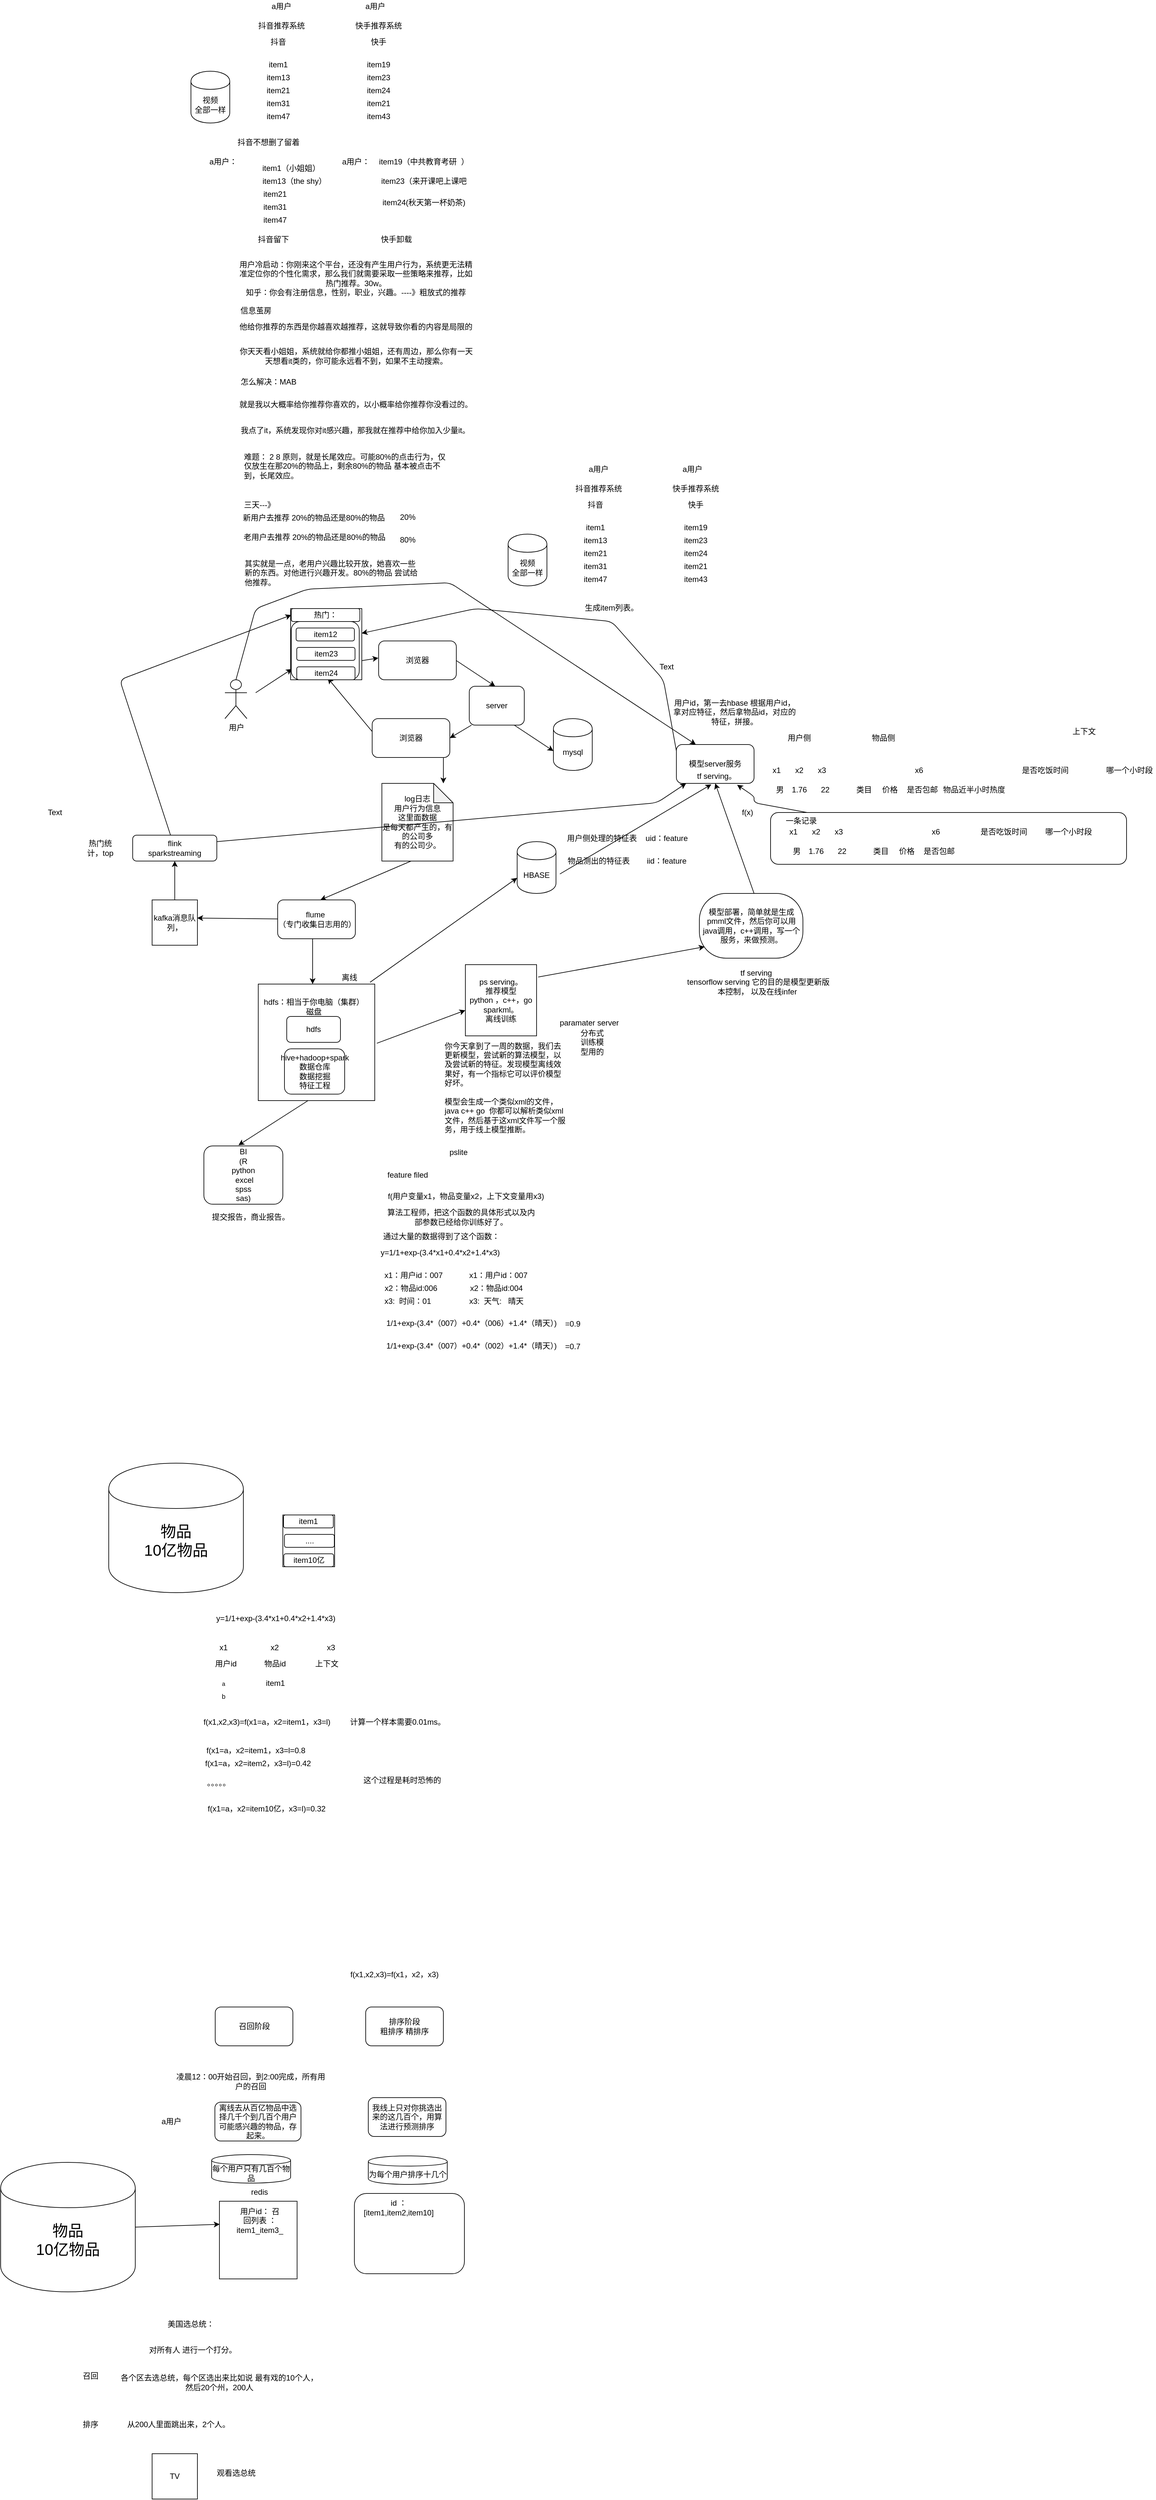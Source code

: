 <mxfile version="13.8.0" type="github"><diagram id="LLOF3HBsiI-aZC8bK_iO" name="第 1 页"><mxGraphModel dx="937" dy="591" grid="1" gridSize="10" guides="1" tooltips="1" connect="1" arrows="1" fold="1" page="1" pageScale="1" pageWidth="827" pageHeight="1169" math="0" shadow="0"><root><mxCell id="0"/><mxCell id="1" parent="0"/><mxCell id="a0qKs-woIg6DMeFz1sy9-3" value="抖音" style="text;html=1;strokeColor=none;fillColor=none;align=center;verticalAlign=middle;whiteSpace=wrap;rounded=0;" parent="1" vertex="1"><mxGeometry x="694" y="220" width="50" height="30" as="geometry"/></mxCell><mxCell id="a0qKs-woIg6DMeFz1sy9-4" value="快手" style="text;html=1;strokeColor=none;fillColor=none;align=center;verticalAlign=middle;whiteSpace=wrap;rounded=0;" parent="1" vertex="1"><mxGeometry x="849" y="220" width="50" height="30" as="geometry"/></mxCell><mxCell id="a0qKs-woIg6DMeFz1sy9-5" value="item1" style="text;html=1;strokeColor=none;fillColor=none;align=center;verticalAlign=middle;whiteSpace=wrap;rounded=0;" parent="1" vertex="1"><mxGeometry x="699" y="260" width="40" height="20" as="geometry"/></mxCell><mxCell id="a0qKs-woIg6DMeFz1sy9-6" value="抖音推荐系统" style="text;html=1;strokeColor=none;fillColor=none;align=center;verticalAlign=middle;whiteSpace=wrap;rounded=0;" parent="1" vertex="1"><mxGeometry x="684" y="200" width="80" height="20" as="geometry"/></mxCell><mxCell id="a0qKs-woIg6DMeFz1sy9-7" value="快手推荐系统" style="text;html=1;strokeColor=none;fillColor=none;align=center;verticalAlign=middle;whiteSpace=wrap;rounded=0;" parent="1" vertex="1"><mxGeometry x="834" y="200" width="80" height="20" as="geometry"/></mxCell><mxCell id="a0qKs-woIg6DMeFz1sy9-8" value="视频&lt;br&gt;全部一样" style="shape=cylinder;whiteSpace=wrap;html=1;boundedLbl=1;backgroundOutline=1;" parent="1" vertex="1"><mxGeometry x="584" y="280" width="60" height="80" as="geometry"/></mxCell><mxCell id="a0qKs-woIg6DMeFz1sy9-9" value="item13" style="text;html=1;strokeColor=none;fillColor=none;align=center;verticalAlign=middle;whiteSpace=wrap;rounded=0;" parent="1" vertex="1"><mxGeometry x="699" y="280" width="40" height="20" as="geometry"/></mxCell><mxCell id="a0qKs-woIg6DMeFz1sy9-10" value="item21" style="text;html=1;strokeColor=none;fillColor=none;align=center;verticalAlign=middle;whiteSpace=wrap;rounded=0;" parent="1" vertex="1"><mxGeometry x="699" y="300" width="40" height="20" as="geometry"/></mxCell><mxCell id="a0qKs-woIg6DMeFz1sy9-11" value="item31" style="text;html=1;strokeColor=none;fillColor=none;align=center;verticalAlign=middle;whiteSpace=wrap;rounded=0;" parent="1" vertex="1"><mxGeometry x="699" y="320" width="40" height="20" as="geometry"/></mxCell><mxCell id="a0qKs-woIg6DMeFz1sy9-12" value="item47" style="text;html=1;strokeColor=none;fillColor=none;align=center;verticalAlign=middle;whiteSpace=wrap;rounded=0;" parent="1" vertex="1"><mxGeometry x="699" y="340" width="40" height="20" as="geometry"/></mxCell><mxCell id="a0qKs-woIg6DMeFz1sy9-13" value="item19" style="text;html=1;strokeColor=none;fillColor=none;align=center;verticalAlign=middle;whiteSpace=wrap;rounded=0;" parent="1" vertex="1"><mxGeometry x="854" y="260" width="40" height="20" as="geometry"/></mxCell><mxCell id="a0qKs-woIg6DMeFz1sy9-14" value="item23" style="text;html=1;strokeColor=none;fillColor=none;align=center;verticalAlign=middle;whiteSpace=wrap;rounded=0;" parent="1" vertex="1"><mxGeometry x="854" y="280" width="40" height="20" as="geometry"/></mxCell><mxCell id="a0qKs-woIg6DMeFz1sy9-15" value="item24" style="text;html=1;strokeColor=none;fillColor=none;align=center;verticalAlign=middle;whiteSpace=wrap;rounded=0;" parent="1" vertex="1"><mxGeometry x="854" y="300" width="40" height="20" as="geometry"/></mxCell><mxCell id="a0qKs-woIg6DMeFz1sy9-16" value="item21" style="text;html=1;strokeColor=none;fillColor=none;align=center;verticalAlign=middle;whiteSpace=wrap;rounded=0;" parent="1" vertex="1"><mxGeometry x="854" y="320" width="40" height="20" as="geometry"/></mxCell><mxCell id="a0qKs-woIg6DMeFz1sy9-17" value="item43" style="text;html=1;strokeColor=none;fillColor=none;align=center;verticalAlign=middle;whiteSpace=wrap;rounded=0;" parent="1" vertex="1"><mxGeometry x="854" y="340" width="40" height="20" as="geometry"/></mxCell><mxCell id="a0qKs-woIg6DMeFz1sy9-18" value="a用户" style="text;html=1;strokeColor=none;fillColor=none;align=center;verticalAlign=middle;whiteSpace=wrap;rounded=0;" parent="1" vertex="1"><mxGeometry x="704" y="170" width="40" height="20" as="geometry"/></mxCell><mxCell id="a0qKs-woIg6DMeFz1sy9-19" value="a用户" style="text;html=1;strokeColor=none;fillColor=none;align=center;verticalAlign=middle;whiteSpace=wrap;rounded=0;" parent="1" vertex="1"><mxGeometry x="849" y="170" width="40" height="20" as="geometry"/></mxCell><mxCell id="a0qKs-woIg6DMeFz1sy9-20" value="a用户：" style="text;html=1;strokeColor=none;fillColor=none;align=center;verticalAlign=middle;whiteSpace=wrap;rounded=0;" parent="1" vertex="1"><mxGeometry x="604" y="410" width="60" height="20" as="geometry"/></mxCell><mxCell id="a0qKs-woIg6DMeFz1sy9-21" value="抖音不想删了留着" style="text;html=1;strokeColor=none;fillColor=none;align=center;verticalAlign=middle;whiteSpace=wrap;rounded=0;" parent="1" vertex="1"><mxGeometry x="649" y="380" width="110" height="20" as="geometry"/></mxCell><mxCell id="a0qKs-woIg6DMeFz1sy9-22" value="a用户：" style="text;html=1;strokeColor=none;fillColor=none;align=center;verticalAlign=middle;whiteSpace=wrap;rounded=0;" parent="1" vertex="1"><mxGeometry x="809" y="410" width="60" height="20" as="geometry"/></mxCell><mxCell id="a0qKs-woIg6DMeFz1sy9-23" value="item19（中共教育考研&amp;nbsp; ）" style="text;html=1;strokeColor=none;fillColor=none;align=center;verticalAlign=middle;whiteSpace=wrap;rounded=0;" parent="1" vertex="1"><mxGeometry x="869" y="410" width="150" height="20" as="geometry"/></mxCell><mxCell id="a0qKs-woIg6DMeFz1sy9-24" value="item23（来开课吧上课吧" style="text;html=1;strokeColor=none;fillColor=none;align=center;verticalAlign=middle;whiteSpace=wrap;rounded=0;" parent="1" vertex="1"><mxGeometry x="869" y="440" width="150" height="20" as="geometry"/></mxCell><mxCell id="a0qKs-woIg6DMeFz1sy9-25" value="item24(秋天第一杯奶茶)" style="text;html=1;strokeColor=none;fillColor=none;align=center;verticalAlign=middle;whiteSpace=wrap;rounded=0;" parent="1" vertex="1"><mxGeometry x="869" y="472.5" width="150" height="20" as="geometry"/></mxCell><mxCell id="a0qKs-woIg6DMeFz1sy9-26" value="快手卸载" style="text;html=1;strokeColor=none;fillColor=none;align=center;verticalAlign=middle;whiteSpace=wrap;rounded=0;" parent="1" vertex="1"><mxGeometry x="869" y="530" width="65" height="20" as="geometry"/></mxCell><mxCell id="a0qKs-woIg6DMeFz1sy9-27" value="item1（小姐姐）" style="text;html=1;strokeColor=none;fillColor=none;align=center;verticalAlign=middle;whiteSpace=wrap;rounded=0;" parent="1" vertex="1"><mxGeometry x="684" y="420" width="110" height="20" as="geometry"/></mxCell><mxCell id="a0qKs-woIg6DMeFz1sy9-28" value="item13（the shy）" style="text;html=1;strokeColor=none;fillColor=none;align=center;verticalAlign=middle;whiteSpace=wrap;rounded=0;" parent="1" vertex="1"><mxGeometry x="684" y="440" width="120" height="20" as="geometry"/></mxCell><mxCell id="a0qKs-woIg6DMeFz1sy9-29" value="item21" style="text;html=1;strokeColor=none;fillColor=none;align=center;verticalAlign=middle;whiteSpace=wrap;rounded=0;" parent="1" vertex="1"><mxGeometry x="694" y="460" width="40" height="20" as="geometry"/></mxCell><mxCell id="a0qKs-woIg6DMeFz1sy9-30" value="item31" style="text;html=1;strokeColor=none;fillColor=none;align=center;verticalAlign=middle;whiteSpace=wrap;rounded=0;" parent="1" vertex="1"><mxGeometry x="694" y="480" width="40" height="20" as="geometry"/></mxCell><mxCell id="a0qKs-woIg6DMeFz1sy9-31" value="item47" style="text;html=1;strokeColor=none;fillColor=none;align=center;verticalAlign=middle;whiteSpace=wrap;rounded=0;" parent="1" vertex="1"><mxGeometry x="694" y="500" width="40" height="20" as="geometry"/></mxCell><mxCell id="a0qKs-woIg6DMeFz1sy9-32" value="抖音留下" style="text;html=1;strokeColor=none;fillColor=none;align=center;verticalAlign=middle;whiteSpace=wrap;rounded=0;" parent="1" vertex="1"><mxGeometry x="679" y="530" width="65" height="20" as="geometry"/></mxCell><mxCell id="a0qKs-woIg6DMeFz1sy9-33" value="用户冷启动：你刚来这个平台，还没有产生用户行为，系统更无法精准定位你的个性化需求，那么我们就需要采取一些策略来推荐，比如 热门推荐。30w。&lt;br&gt;知乎：你会有注册信息，性别，职业，兴趣。----》粗放式的推荐" style="text;html=1;strokeColor=none;fillColor=none;align=center;verticalAlign=middle;whiteSpace=wrap;rounded=0;" parent="1" vertex="1"><mxGeometry x="654" y="560" width="370" height="80" as="geometry"/></mxCell><mxCell id="a0qKs-woIg6DMeFz1sy9-34" value="信息茧房" style="text;html=1;strokeColor=none;fillColor=none;align=center;verticalAlign=middle;whiteSpace=wrap;rounded=0;" parent="1" vertex="1"><mxGeometry x="636.5" y="640" width="95" height="20" as="geometry"/></mxCell><mxCell id="a0qKs-woIg6DMeFz1sy9-35" value="他给你推荐的东西是你越喜欢越推荐，这就导致你看的内容是局限的" style="text;html=1;strokeColor=none;fillColor=none;align=center;verticalAlign=middle;whiteSpace=wrap;rounded=0;" parent="1" vertex="1"><mxGeometry x="649" y="670" width="380" height="10" as="geometry"/></mxCell><mxCell id="a0qKs-woIg6DMeFz1sy9-36" value="你天天看小姐姐，系统就给你都推小姐姐，还有周边，那么你有一天天想看it类的，你可能永远看不到，如果不主动搜索。" style="text;html=1;strokeColor=none;fillColor=none;align=center;verticalAlign=middle;whiteSpace=wrap;rounded=0;" parent="1" vertex="1"><mxGeometry x="657.5" y="700" width="363" height="40" as="geometry"/></mxCell><mxCell id="a0qKs-woIg6DMeFz1sy9-37" value="怎么解决：MAB" style="text;html=1;strokeColor=none;fillColor=none;align=center;verticalAlign=middle;whiteSpace=wrap;rounded=0;" parent="1" vertex="1"><mxGeometry x="659" y="750" width="90" height="20" as="geometry"/></mxCell><mxCell id="a0qKs-woIg6DMeFz1sy9-38" value="就是我以大概率给你推荐你喜欢的，以小概率给你推荐你没看过的。" style="text;html=1;strokeColor=none;fillColor=none;align=center;verticalAlign=middle;whiteSpace=wrap;rounded=0;" parent="1" vertex="1"><mxGeometry x="644" y="780" width="390" height="30" as="geometry"/></mxCell><mxCell id="a0qKs-woIg6DMeFz1sy9-39" value="我点了it，系统发现你对it感兴趣，那我就在推荐中给你加入少量it。" style="text;html=1;strokeColor=none;fillColor=none;align=center;verticalAlign=middle;whiteSpace=wrap;rounded=0;" parent="1" vertex="1"><mxGeometry x="657.5" y="830" width="360" height="10" as="geometry"/></mxCell><mxCell id="a0qKs-woIg6DMeFz1sy9-40" value="难题： 2 8 原则，就是长尾效应。可能80%的点击行为，仅仅放生在那20%的物品上，剩余80%的物品 基本被点击不到，长尾效应。&lt;br&gt;" style="text;html=1;strokeColor=none;fillColor=none;align=left;verticalAlign=middle;whiteSpace=wrap;rounded=0;" parent="1" vertex="1"><mxGeometry x="664" y="870" width="320" height="40" as="geometry"/></mxCell><mxCell id="a0qKs-woIg6DMeFz1sy9-41" value="新用户去推荐 20%的物品还是80%的物品" style="text;html=1;strokeColor=none;fillColor=none;align=center;verticalAlign=middle;whiteSpace=wrap;rounded=0;" parent="1" vertex="1"><mxGeometry x="648.5" y="960" width="250" height="20" as="geometry"/></mxCell><mxCell id="a0qKs-woIg6DMeFz1sy9-42" value="三天---》" style="text;html=1;strokeColor=none;fillColor=none;align=center;verticalAlign=middle;whiteSpace=wrap;rounded=0;" parent="1" vertex="1"><mxGeometry x="644" y="940" width="92" height="20" as="geometry"/></mxCell><mxCell id="a0qKs-woIg6DMeFz1sy9-43" value="老用户去推荐 20%的物品还是80%的物品" style="text;html=1;strokeColor=none;fillColor=none;align=center;verticalAlign=middle;whiteSpace=wrap;rounded=0;" parent="1" vertex="1"><mxGeometry x="650" y="990" width="250" height="20" as="geometry"/></mxCell><mxCell id="a0qKs-woIg6DMeFz1sy9-44" value="20%" style="text;html=1;" parent="1" vertex="1"><mxGeometry x="905" y="955" width="50" height="30" as="geometry"/></mxCell><mxCell id="a0qKs-woIg6DMeFz1sy9-45" value="80%" style="text;html=1;" parent="1" vertex="1"><mxGeometry x="905" y="990" width="50" height="30" as="geometry"/></mxCell><mxCell id="a0qKs-woIg6DMeFz1sy9-46" value="其实就是一点，老用户兴趣比较开放，她喜欢一些新的东西。对他进行兴趣开发。80%的物品 尝试给他推荐。" style="text;html=1;strokeColor=none;fillColor=none;align=left;verticalAlign=middle;whiteSpace=wrap;rounded=0;" parent="1" vertex="1"><mxGeometry x="665" y="1030" width="270" height="50" as="geometry"/></mxCell><mxCell id="a0qKs-woIg6DMeFz1sy9-47" value="用户" style="shape=umlActor;verticalLabelPosition=bottom;labelBackgroundColor=#ffffff;verticalAlign=top;html=1;outlineConnect=0;" parent="1" vertex="1"><mxGeometry x="636.5" y="1220" width="34" height="60" as="geometry"/></mxCell><mxCell id="a0qKs-woIg6DMeFz1sy9-48" value="" style="endArrow=classic;html=1;entryX=0.013;entryY=0.667;entryDx=0;entryDy=0;entryPerimeter=0;" parent="1" edge="1"><mxGeometry width="50" height="50" relative="1" as="geometry"><mxPoint x="684" y="1240" as="sourcePoint"/><mxPoint x="740.04" y="1203.35" as="targetPoint"/></mxGeometry></mxCell><mxCell id="a0qKs-woIg6DMeFz1sy9-49" value="浏览器" style="rounded=1;whiteSpace=wrap;html=1;" parent="1" vertex="1"><mxGeometry x="874" y="1160" width="120" height="60" as="geometry"/></mxCell><mxCell id="a0qKs-woIg6DMeFz1sy9-50" value="" style="endArrow=classic;html=1;exitX=1;exitY=0.5;exitDx=0;exitDy=0;entryX=-0.003;entryY=0.439;entryDx=0;entryDy=0;entryPerimeter=0;" parent="1" target="a0qKs-woIg6DMeFz1sy9-49" edge="1"><mxGeometry width="50" height="50" relative="1" as="geometry"><mxPoint x="819" y="1195" as="sourcePoint"/><mxPoint x="884" y="1200" as="targetPoint"/></mxGeometry></mxCell><mxCell id="a0qKs-woIg6DMeFz1sy9-51" value="" style="endArrow=classic;html=1;" parent="1" edge="1"><mxGeometry width="50" height="50" relative="1" as="geometry"><mxPoint x="993.5" y="1190" as="sourcePoint"/><mxPoint x="1054" y="1230" as="targetPoint"/></mxGeometry></mxCell><mxCell id="a0qKs-woIg6DMeFz1sy9-52" value="server" style="rounded=1;whiteSpace=wrap;html=1;" parent="1" vertex="1"><mxGeometry x="1014" y="1230" width="85" height="60" as="geometry"/></mxCell><mxCell id="a0qKs-woIg6DMeFz1sy9-53" value="mysql&lt;br&gt;" style="shape=cylinder;whiteSpace=wrap;html=1;boundedLbl=1;backgroundOutline=1;" parent="1" vertex="1"><mxGeometry x="1144" y="1280" width="60" height="80" as="geometry"/></mxCell><mxCell id="a0qKs-woIg6DMeFz1sy9-54" value="" style="endArrow=classic;html=1;" parent="1" edge="1"><mxGeometry width="50" height="50" relative="1" as="geometry"><mxPoint x="1083.5" y="1290" as="sourcePoint"/><mxPoint x="1144" y="1330" as="targetPoint"/></mxGeometry></mxCell><mxCell id="a0qKs-woIg6DMeFz1sy9-55" value="" style="endArrow=classic;html=1;" parent="1" edge="1"><mxGeometry width="50" height="50" relative="1" as="geometry"><mxPoint x="1017.5" y="1290" as="sourcePoint"/><mxPoint x="984" y="1310" as="targetPoint"/></mxGeometry></mxCell><mxCell id="a0qKs-woIg6DMeFz1sy9-56" value="浏览器" style="rounded=1;whiteSpace=wrap;html=1;" parent="1" vertex="1"><mxGeometry x="864" y="1280" width="120" height="60" as="geometry"/></mxCell><mxCell id="a0qKs-woIg6DMeFz1sy9-57" value="" style="endArrow=classic;html=1;entryX=0.704;entryY=0.947;entryDx=0;entryDy=0;entryPerimeter=0;exitX=0;exitY=0.333;exitDx=0;exitDy=0;exitPerimeter=0;" parent="1" source="a0qKs-woIg6DMeFz1sy9-56" edge="1"><mxGeometry width="50" height="50" relative="1" as="geometry"><mxPoint x="784" y="1310" as="sourcePoint"/><mxPoint x="795.32" y="1217.35" as="targetPoint"/></mxGeometry></mxCell><mxCell id="a0qKs-woIg6DMeFz1sy9-58" value="" style="endArrow=classic;html=1;exitX=0.917;exitY=1.011;exitDx=0;exitDy=0;exitPerimeter=0;" parent="1" source="a0qKs-woIg6DMeFz1sy9-56" edge="1"><mxGeometry width="50" height="50" relative="1" as="geometry"><mxPoint x="984" y="1420" as="sourcePoint"/><mxPoint x="974" y="1380" as="targetPoint"/></mxGeometry></mxCell><mxCell id="a0qKs-woIg6DMeFz1sy9-59" value="log日志&lt;br&gt;用户行为信息&lt;br&gt;这里面数据&lt;br&gt;是每天都产生的，有的公司多&lt;br&gt;有的公司少。" style="shape=note;whiteSpace=wrap;html=1;backgroundOutline=1;darkOpacity=0.05;" parent="1" vertex="1"><mxGeometry x="879" y="1380" width="110" height="120" as="geometry"/></mxCell><mxCell id="a0qKs-woIg6DMeFz1sy9-60" value="" style="endArrow=classic;html=1;" parent="1" edge="1"><mxGeometry width="50" height="50" relative="1" as="geometry"><mxPoint x="924" y="1500" as="sourcePoint"/><mxPoint x="784" y="1560" as="targetPoint"/></mxGeometry></mxCell><mxCell id="a0qKs-woIg6DMeFz1sy9-61" value="flume&amp;nbsp;&lt;br&gt;（专门收集日志用的）" style="rounded=1;whiteSpace=wrap;html=1;" parent="1" vertex="1"><mxGeometry x="718" y="1560" width="120" height="60" as="geometry"/></mxCell><mxCell id="a0qKs-woIg6DMeFz1sy9-62" value="" style="endArrow=classic;html=1;exitX=0.45;exitY=1.001;exitDx=0;exitDy=0;exitPerimeter=0;" parent="1" source="a0qKs-woIg6DMeFz1sy9-61" edge="1"><mxGeometry width="50" height="50" relative="1" as="geometry"><mxPoint x="824" y="1720" as="sourcePoint"/><mxPoint x="772" y="1690" as="targetPoint"/></mxGeometry></mxCell><mxCell id="a0qKs-woIg6DMeFz1sy9-63" value="" style="whiteSpace=wrap;html=1;aspect=fixed;" parent="1" vertex="1"><mxGeometry x="688" y="1690" width="180" height="180" as="geometry"/></mxCell><mxCell id="a0qKs-woIg6DMeFz1sy9-64" value="hdfs：相当于你电脑（集群）磁盘" style="text;html=1;strokeColor=none;fillColor=none;align=center;verticalAlign=middle;whiteSpace=wrap;rounded=0;" parent="1" vertex="1"><mxGeometry x="690" y="1720" width="168" height="10" as="geometry"/></mxCell><mxCell id="a0qKs-woIg6DMeFz1sy9-65" value="hdfs" style="rounded=1;whiteSpace=wrap;html=1;" parent="1" vertex="1"><mxGeometry x="732" y="1740" width="83" height="40" as="geometry"/></mxCell><mxCell id="a0qKs-woIg6DMeFz1sy9-66" value="离线" style="text;html=1;strokeColor=none;fillColor=none;align=center;verticalAlign=middle;whiteSpace=wrap;rounded=0;" parent="1" vertex="1"><mxGeometry x="809" y="1670" width="40" height="20" as="geometry"/></mxCell><mxCell id="a0qKs-woIg6DMeFz1sy9-67" value="kafka消息队列，" style="whiteSpace=wrap;html=1;aspect=fixed;" parent="1" vertex="1"><mxGeometry x="524" y="1560" width="70" height="70" as="geometry"/></mxCell><mxCell id="a0qKs-woIg6DMeFz1sy9-68" value="" style="endArrow=classic;html=1;entryX=0.996;entryY=0.4;entryDx=0;entryDy=0;entryPerimeter=0;" parent="1" source="a0qKs-woIg6DMeFz1sy9-61" target="a0qKs-woIg6DMeFz1sy9-67" edge="1"><mxGeometry width="50" height="50" relative="1" as="geometry"><mxPoint x="634" y="1630" as="sourcePoint"/><mxPoint x="684" y="1580" as="targetPoint"/></mxGeometry></mxCell><mxCell id="a0qKs-woIg6DMeFz1sy9-69" value="" style="endArrow=classic;html=1;" parent="1" edge="1"><mxGeometry width="50" height="50" relative="1" as="geometry"><mxPoint x="559" y="1560" as="sourcePoint"/><mxPoint x="559" y="1500" as="targetPoint"/></mxGeometry></mxCell><mxCell id="a0qKs-woIg6DMeFz1sy9-70" value="flink&lt;br&gt;sparkstreaming" style="rounded=1;whiteSpace=wrap;html=1;" parent="1" vertex="1"><mxGeometry x="494" y="1460" width="130" height="40" as="geometry"/></mxCell><mxCell id="a0qKs-woIg6DMeFz1sy9-71" value="" style="whiteSpace=wrap;html=1;aspect=fixed;" parent="1" vertex="1"><mxGeometry x="738" y="1110" width="110" height="110" as="geometry"/></mxCell><mxCell id="a0qKs-woIg6DMeFz1sy9-72" value="热门：" style="rounded=1;whiteSpace=wrap;html=1;" parent="1" vertex="1"><mxGeometry x="739" y="1110" width="106" height="20" as="geometry"/></mxCell><mxCell id="a0qKs-woIg6DMeFz1sy9-73" value="热门统计，top" style="text;html=1;strokeColor=none;fillColor=none;align=center;verticalAlign=middle;whiteSpace=wrap;rounded=0;" parent="1" vertex="1"><mxGeometry x="414" y="1470" width="60" height="20" as="geometry"/></mxCell><mxCell id="a0qKs-woIg6DMeFz1sy9-74" value="hive+hadoop+spark&lt;br&gt;数据仓库&lt;br&gt;数据挖掘&lt;br&gt;特征工程" style="rounded=1;whiteSpace=wrap;html=1;" parent="1" vertex="1"><mxGeometry x="728.5" y="1790" width="93" height="70" as="geometry"/></mxCell><mxCell id="a0qKs-woIg6DMeFz1sy9-75" value="BI&lt;br&gt;(R&lt;br&gt;python&lt;br&gt;&amp;nbsp;excel&lt;br&gt;spss&lt;br&gt;sas)" style="rounded=1;whiteSpace=wrap;html=1;" parent="1" vertex="1"><mxGeometry x="604" y="1940" width="122" height="90" as="geometry"/></mxCell><mxCell id="a0qKs-woIg6DMeFz1sy9-76" value="" style="endArrow=classic;html=1;exitX=0.424;exitY=1.002;exitDx=0;exitDy=0;exitPerimeter=0;entryX=0.438;entryY=-0.013;entryDx=0;entryDy=0;entryPerimeter=0;" parent="1" source="a0qKs-woIg6DMeFz1sy9-63" target="a0qKs-woIg6DMeFz1sy9-75" edge="1"><mxGeometry width="50" height="50" relative="1" as="geometry"><mxPoint x="814" y="1930" as="sourcePoint"/><mxPoint x="864" y="1880" as="targetPoint"/></mxGeometry></mxCell><mxCell id="a0qKs-woIg6DMeFz1sy9-77" value="提交报告，商业报告。" style="text;html=1;strokeColor=none;fillColor=none;align=center;verticalAlign=middle;whiteSpace=wrap;rounded=0;" parent="1" vertex="1"><mxGeometry x="614" y="2040" width="125" height="20" as="geometry"/></mxCell><mxCell id="a0qKs-woIg6DMeFz1sy9-78" value="" style="endArrow=classic;html=1;exitX=1.018;exitY=0.508;exitDx=0;exitDy=0;exitPerimeter=0;entryX=-0.001;entryY=0.641;entryDx=0;entryDy=0;entryPerimeter=0;" parent="1" source="a0qKs-woIg6DMeFz1sy9-63" target="a0qKs-woIg6DMeFz1sy9-79" edge="1"><mxGeometry width="50" height="50" relative="1" as="geometry"><mxPoint x="954" y="1740" as="sourcePoint"/><mxPoint x="1004" y="1690" as="targetPoint"/></mxGeometry></mxCell><mxCell id="a0qKs-woIg6DMeFz1sy9-79" value="ps serving。&lt;br&gt;推荐模型&lt;br&gt;python ，c++，go&lt;br&gt;sparkml。&lt;br&gt;离线训练" style="whiteSpace=wrap;html=1;aspect=fixed;" parent="1" vertex="1"><mxGeometry x="1008" y="1660" width="110" height="110" as="geometry"/></mxCell><mxCell id="a0qKs-woIg6DMeFz1sy9-80" value="你今天拿到了一周的数据，我们去更新模型，尝试新的算法模型，以及尝试新的特征。发现模型离线效果好，有一个指标它可以评价模型好坏。&lt;br&gt;&lt;br&gt;模型会生成一个类似xml的文件，java c++ go&amp;nbsp; 你都可以解析类似xml文件，然后基于这xml文件写一个服务，用于线上模型推断。" style="text;html=1;strokeColor=none;fillColor=none;align=left;verticalAlign=middle;whiteSpace=wrap;rounded=0;" parent="1" vertex="1"><mxGeometry x="974" y="1770" width="190" height="160" as="geometry"/></mxCell><mxCell id="a0qKs-woIg6DMeFz1sy9-81" value="f(用户变量x1，物品变量x2，上下文变量用x3)" style="text;html=1;strokeColor=none;fillColor=none;align=center;verticalAlign=middle;whiteSpace=wrap;rounded=0;" parent="1" vertex="1"><mxGeometry x="879" y="2010" width="260" height="15" as="geometry"/></mxCell><mxCell id="a0qKs-woIg6DMeFz1sy9-82" value="feature filed" style="text;html=1;strokeColor=none;fillColor=none;align=center;verticalAlign=middle;whiteSpace=wrap;rounded=0;" parent="1" vertex="1"><mxGeometry x="869" y="1970" width="100" height="30" as="geometry"/></mxCell><mxCell id="a0qKs-woIg6DMeFz1sy9-83" value="算法工程师，把这个函数的具体形式以及内部参数已经给你训练好了。" style="text;html=1;strokeColor=none;fillColor=none;align=center;verticalAlign=middle;whiteSpace=wrap;rounded=0;" parent="1" vertex="1"><mxGeometry x="885" y="2040" width="233" height="20" as="geometry"/></mxCell><mxCell id="a0qKs-woIg6DMeFz1sy9-84" value="y=1/1+exp-(3.4*x1+0.4*x2+1.4*x3)&amp;nbsp;&amp;nbsp;" style="text;html=1;strokeColor=none;fillColor=none;align=center;verticalAlign=middle;whiteSpace=wrap;rounded=0;" parent="1" vertex="1"><mxGeometry x="846" y="2090" width="253" height="30" as="geometry"/></mxCell><mxCell id="a0qKs-woIg6DMeFz1sy9-85" value="x1：用户id：007" style="text;html=1;strokeColor=none;fillColor=none;align=center;verticalAlign=middle;whiteSpace=wrap;rounded=0;" parent="1" vertex="1"><mxGeometry x="872.5" y="2130" width="110" height="20" as="geometry"/></mxCell><mxCell id="a0qKs-woIg6DMeFz1sy9-86" value="x2：物品id:006" style="text;html=1;strokeColor=none;fillColor=none;align=center;verticalAlign=middle;whiteSpace=wrap;rounded=0;" parent="1" vertex="1"><mxGeometry x="869" y="2150" width="110" height="20" as="geometry"/></mxCell><mxCell id="a0qKs-woIg6DMeFz1sy9-87" value="x3:&amp;nbsp; 时间：01&amp;nbsp; &amp;nbsp;" style="text;html=1;strokeColor=none;fillColor=none;align=center;verticalAlign=middle;whiteSpace=wrap;rounded=0;" parent="1" vertex="1"><mxGeometry x="869" y="2170" width="110" height="20" as="geometry"/></mxCell><mxCell id="a0qKs-woIg6DMeFz1sy9-88" value="通过大量的数据得到了这个函数：" style="text;html=1;strokeColor=none;fillColor=none;align=center;verticalAlign=middle;whiteSpace=wrap;rounded=0;" parent="1" vertex="1"><mxGeometry x="879" y="2070" width="184" height="20" as="geometry"/></mxCell><mxCell id="a0qKs-woIg6DMeFz1sy9-89" value="1/1+exp-(3.4*（007）+0.4*（006）+1.4*（晴天）)" style="text;html=1;" parent="1" vertex="1"><mxGeometry x="884" y="2200" width="310" height="30" as="geometry"/></mxCell><mxCell id="a0qKs-woIg6DMeFz1sy9-90" value="=0.9" style="text;html=1;strokeColor=none;fillColor=none;align=center;verticalAlign=middle;whiteSpace=wrap;rounded=0;" parent="1" vertex="1"><mxGeometry x="1154" y="2205" width="40" height="20" as="geometry"/></mxCell><mxCell id="a0qKs-woIg6DMeFz1sy9-91" value="x1：用户id：007" style="text;html=1;strokeColor=none;fillColor=none;align=center;verticalAlign=middle;whiteSpace=wrap;rounded=0;" parent="1" vertex="1"><mxGeometry x="1004" y="2130" width="110" height="20" as="geometry"/></mxCell><mxCell id="a0qKs-woIg6DMeFz1sy9-92" value="x2：物品id:004" style="text;html=1;strokeColor=none;fillColor=none;align=center;verticalAlign=middle;whiteSpace=wrap;rounded=0;" parent="1" vertex="1"><mxGeometry x="1000.5" y="2150" width="110" height="20" as="geometry"/></mxCell><mxCell id="a0qKs-woIg6DMeFz1sy9-93" value="x3:&amp;nbsp; 天气:&amp;nbsp; &amp;nbsp;晴天" style="text;html=1;strokeColor=none;fillColor=none;align=center;verticalAlign=middle;whiteSpace=wrap;rounded=0;" parent="1" vertex="1"><mxGeometry x="1000.5" y="2170" width="110" height="20" as="geometry"/></mxCell><mxCell id="a0qKs-woIg6DMeFz1sy9-94" value="1/1+exp-(3.4*（007）+0.4*（002）+1.4*（晴天）)" style="text;html=1;" parent="1" vertex="1"><mxGeometry x="884" y="2235" width="310" height="30" as="geometry"/></mxCell><mxCell id="a0qKs-woIg6DMeFz1sy9-95" value="=0.7" style="text;html=1;strokeColor=none;fillColor=none;align=center;verticalAlign=middle;whiteSpace=wrap;rounded=0;direction=west;" parent="1" vertex="1"><mxGeometry x="1154" y="2240" width="40" height="20" as="geometry"/></mxCell><mxCell id="a0qKs-woIg6DMeFz1sy9-96" value="" style="endArrow=classic;html=1;exitX=1.023;exitY=0.174;exitDx=0;exitDy=0;exitPerimeter=0;entryX=0.051;entryY=0.824;entryDx=0;entryDy=0;entryPerimeter=0;" parent="1" source="a0qKs-woIg6DMeFz1sy9-79" target="a0qKs-woIg6DMeFz1sy9-97" edge="1"><mxGeometry width="50" height="50" relative="1" as="geometry"><mxPoint x="1184" y="1620" as="sourcePoint"/><mxPoint x="1214" y="1610" as="targetPoint"/></mxGeometry></mxCell><mxCell id="a0qKs-woIg6DMeFz1sy9-97" value="模型部署，简单就是生成pmml文件，然后你可以用java调用，c++调用，写一个服务，来做预测。&lt;br&gt;" style="rounded=1;whiteSpace=wrap;html=1;arcSize=41;" parent="1" vertex="1"><mxGeometry x="1369.5" y="1550" width="160" height="100" as="geometry"/></mxCell><mxCell id="a0qKs-woIg6DMeFz1sy9-98" value="pslite" style="text;html=1;strokeColor=none;fillColor=none;align=center;verticalAlign=middle;whiteSpace=wrap;rounded=0;" parent="1" vertex="1"><mxGeometry x="971" y="1940" width="53" height="20" as="geometry"/></mxCell><mxCell id="a0qKs-woIg6DMeFz1sy9-99" value="HBASE" style="shape=cylinder;whiteSpace=wrap;html=1;boundedLbl=1;backgroundOutline=1;" parent="1" vertex="1"><mxGeometry x="1088" y="1470" width="60" height="80" as="geometry"/></mxCell><mxCell id="a0qKs-woIg6DMeFz1sy9-100" value="" style="endArrow=classic;html=1;exitX=0.959;exitY=-0.015;exitDx=0;exitDy=0;exitPerimeter=0;entryX=0;entryY=0.7;entryDx=0;entryDy=0;" parent="1" source="a0qKs-woIg6DMeFz1sy9-63" target="a0qKs-woIg6DMeFz1sy9-99" edge="1"><mxGeometry width="50" height="50" relative="1" as="geometry"><mxPoint x="944" y="1650" as="sourcePoint"/><mxPoint x="994" y="1600" as="targetPoint"/></mxGeometry></mxCell><mxCell id="a0qKs-woIg6DMeFz1sy9-101" value="用户侧处理的特征表&lt;br&gt;" style="text;html=1;strokeColor=none;fillColor=none;align=center;verticalAlign=middle;whiteSpace=wrap;rounded=0;" parent="1" vertex="1"><mxGeometry x="1144" y="1460" width="150" height="10" as="geometry"/></mxCell><mxCell id="a0qKs-woIg6DMeFz1sy9-102" value="物品测出的特征表" style="text;html=1;strokeColor=none;fillColor=none;align=center;verticalAlign=middle;whiteSpace=wrap;rounded=0;" parent="1" vertex="1"><mxGeometry x="1154" y="1490" width="120" height="20" as="geometry"/></mxCell><mxCell id="a0qKs-woIg6DMeFz1sy9-103" value="uid：feature" style="text;html=1;strokeColor=none;fillColor=none;align=center;verticalAlign=middle;whiteSpace=wrap;rounded=0;" parent="1" vertex="1"><mxGeometry x="1284" y="1455" width="70" height="20" as="geometry"/></mxCell><mxCell id="a0qKs-woIg6DMeFz1sy9-104" value="iid：feature" style="text;html=1;strokeColor=none;fillColor=none;align=center;verticalAlign=middle;whiteSpace=wrap;rounded=0;" parent="1" vertex="1"><mxGeometry x="1284" y="1490" width="70" height="20" as="geometry"/></mxCell><mxCell id="a0qKs-woIg6DMeFz1sy9-105" value="模型server服务" style="rounded=1;whiteSpace=wrap;html=1;" parent="1" vertex="1"><mxGeometry x="1334" y="1320" width="120" height="60" as="geometry"/></mxCell><mxCell id="a0qKs-woIg6DMeFz1sy9-106" value="" style="endArrow=classic;html=1;entryX=0.5;entryY=1;entryDx=0;entryDy=0;" parent="1" target="a0qKs-woIg6DMeFz1sy9-105" edge="1"><mxGeometry width="50" height="50" relative="1" as="geometry"><mxPoint x="1454" y="1550" as="sourcePoint"/><mxPoint x="1504" y="1500" as="targetPoint"/></mxGeometry></mxCell><mxCell id="a0qKs-woIg6DMeFz1sy9-107" value="" style="endArrow=classic;html=1;exitX=0.5;exitY=0;exitDx=0;exitDy=0;exitPerimeter=0;entryX=0.25;entryY=0;entryDx=0;entryDy=0;" parent="1" source="a0qKs-woIg6DMeFz1sy9-47" target="a0qKs-woIg6DMeFz1sy9-105" edge="1"><mxGeometry width="50" height="50" relative="1" as="geometry"><mxPoint x="644" y="1210" as="sourcePoint"/><mxPoint x="694" y="1160" as="targetPoint"/><Array as="points"><mxPoint x="684" y="1110"/><mxPoint x="764" y="1080"/><mxPoint x="984" y="1070"/></Array></mxGeometry></mxCell><mxCell id="a0qKs-woIg6DMeFz1sy9-108" value="" style="rounded=1;whiteSpace=wrap;html=1;" parent="1" vertex="1"><mxGeometry x="739" y="1130" width="105" height="90" as="geometry"/></mxCell><mxCell id="a0qKs-woIg6DMeFz1sy9-109" value="item12" style="rounded=1;whiteSpace=wrap;html=1;" parent="1" vertex="1"><mxGeometry x="746.5" y="1140" width="90" height="20" as="geometry"/></mxCell><mxCell id="a0qKs-woIg6DMeFz1sy9-110" value="&lt;span style=&quot;white-space: normal&quot;&gt;item24&lt;/span&gt;" style="rounded=1;whiteSpace=wrap;html=1;" parent="1" vertex="1"><mxGeometry x="747.5" y="1200" width="90" height="20" as="geometry"/></mxCell><mxCell id="a0qKs-woIg6DMeFz1sy9-111" value="&lt;span style=&quot;white-space: normal&quot;&gt;item23&lt;/span&gt;" style="rounded=1;whiteSpace=wrap;html=1;" parent="1" vertex="1"><mxGeometry x="747.5" y="1170" width="90" height="20" as="geometry"/></mxCell><mxCell id="a0qKs-woIg6DMeFz1sy9-112" value="用户id，第一去hbase 根据用户id，拿对应特征，然后拿物品id，对应的特征，拼接。" style="text;html=1;strokeColor=none;fillColor=none;align=center;verticalAlign=middle;whiteSpace=wrap;rounded=0;" parent="1" vertex="1"><mxGeometry x="1324" y="1250" width="200" height="40" as="geometry"/></mxCell><mxCell id="a0qKs-woIg6DMeFz1sy9-113" value="Text" style="text;html=1;strokeColor=none;fillColor=none;align=center;verticalAlign=middle;whiteSpace=wrap;rounded=0;" parent="1" vertex="1"><mxGeometry x="1299" y="1190" width="40" height="20" as="geometry"/></mxCell><mxCell id="a0qKs-woIg6DMeFz1sy9-114" value="用户侧" style="text;html=1;strokeColor=none;fillColor=none;align=center;verticalAlign=middle;whiteSpace=wrap;rounded=0;" parent="1" vertex="1"><mxGeometry x="1504" y="1300" width="40" height="20" as="geometry"/></mxCell><mxCell id="a0qKs-woIg6DMeFz1sy9-115" value="物品侧" style="text;html=1;strokeColor=none;fillColor=none;align=center;verticalAlign=middle;whiteSpace=wrap;rounded=0;" parent="1" vertex="1"><mxGeometry x="1634" y="1300" width="40" height="20" as="geometry"/></mxCell><mxCell id="a0qKs-woIg6DMeFz1sy9-116" value="男" style="text;html=1;strokeColor=none;fillColor=none;align=center;verticalAlign=middle;whiteSpace=wrap;rounded=0;" parent="1" vertex="1"><mxGeometry x="1474" y="1380" width="40" height="20" as="geometry"/></mxCell><mxCell id="a0qKs-woIg6DMeFz1sy9-117" value="1.76" style="text;html=1;strokeColor=none;fillColor=none;align=center;verticalAlign=middle;whiteSpace=wrap;rounded=0;" parent="1" vertex="1"><mxGeometry x="1504" y="1380" width="40" height="20" as="geometry"/></mxCell><mxCell id="a0qKs-woIg6DMeFz1sy9-118" value="22" style="text;html=1;strokeColor=none;fillColor=none;align=center;verticalAlign=middle;whiteSpace=wrap;rounded=0;" parent="1" vertex="1"><mxGeometry x="1544" y="1380" width="40" height="20" as="geometry"/></mxCell><mxCell id="a0qKs-woIg6DMeFz1sy9-119" value="类目" style="text;html=1;strokeColor=none;fillColor=none;align=center;verticalAlign=middle;whiteSpace=wrap;rounded=0;" parent="1" vertex="1"><mxGeometry x="1604" y="1380" width="40" height="20" as="geometry"/></mxCell><mxCell id="a0qKs-woIg6DMeFz1sy9-120" value="价格" style="text;html=1;strokeColor=none;fillColor=none;align=center;verticalAlign=middle;whiteSpace=wrap;rounded=0;" parent="1" vertex="1"><mxGeometry x="1644" y="1380" width="40" height="20" as="geometry"/></mxCell><mxCell id="a0qKs-woIg6DMeFz1sy9-121" value="是否包邮" style="text;html=1;strokeColor=none;fillColor=none;align=center;verticalAlign=middle;whiteSpace=wrap;rounded=0;" parent="1" vertex="1"><mxGeometry x="1684" y="1380" width="60" height="20" as="geometry"/></mxCell><mxCell id="a0qKs-woIg6DMeFz1sy9-122" value="x1" style="text;html=1;strokeColor=none;fillColor=none;align=center;verticalAlign=middle;whiteSpace=wrap;rounded=0;" parent="1" vertex="1"><mxGeometry x="1474" y="1350" width="30" height="20" as="geometry"/></mxCell><mxCell id="a0qKs-woIg6DMeFz1sy9-123" value="x2" style="text;html=1;strokeColor=none;fillColor=none;align=center;verticalAlign=middle;whiteSpace=wrap;rounded=0;" parent="1" vertex="1"><mxGeometry x="1509" y="1350" width="30" height="20" as="geometry"/></mxCell><mxCell id="a0qKs-woIg6DMeFz1sy9-124" value="x3" style="text;html=1;strokeColor=none;fillColor=none;align=center;verticalAlign=middle;whiteSpace=wrap;rounded=0;" parent="1" vertex="1"><mxGeometry x="1544" y="1350" width="30" height="20" as="geometry"/></mxCell><mxCell id="a0qKs-woIg6DMeFz1sy9-125" value="x6" style="text;html=1;strokeColor=none;fillColor=none;align=center;verticalAlign=middle;whiteSpace=wrap;rounded=0;" parent="1" vertex="1"><mxGeometry x="1694" y="1350" width="30" height="20" as="geometry"/></mxCell><mxCell id="a0qKs-woIg6DMeFz1sy9-126" value="" style="endArrow=classic;html=1;exitX=1;exitY=0.25;exitDx=0;exitDy=0;" parent="1" source="a0qKs-woIg6DMeFz1sy9-70" target="a0qKs-woIg6DMeFz1sy9-105" edge="1"><mxGeometry width="50" height="50" relative="1" as="geometry"><mxPoint x="674" y="1480" as="sourcePoint"/><mxPoint x="724" y="1430" as="targetPoint"/><Array as="points"><mxPoint x="1304" y="1410"/></Array></mxGeometry></mxCell><mxCell id="a0qKs-woIg6DMeFz1sy9-127" value="上下文" style="text;html=1;strokeColor=none;fillColor=none;align=center;verticalAlign=middle;whiteSpace=wrap;rounded=0;" parent="1" vertex="1"><mxGeometry x="1934" y="1290" width="60" height="20" as="geometry"/></mxCell><mxCell id="a0qKs-woIg6DMeFz1sy9-128" value="是否吃饭时间" style="text;html=1;strokeColor=none;fillColor=none;align=center;verticalAlign=middle;whiteSpace=wrap;rounded=0;" parent="1" vertex="1"><mxGeometry x="1864" y="1350" width="80" height="20" as="geometry"/></mxCell><mxCell id="a0qKs-woIg6DMeFz1sy9-129" value="哪一个小时段" style="text;html=1;strokeColor=none;fillColor=none;align=center;verticalAlign=middle;whiteSpace=wrap;rounded=0;" parent="1" vertex="1"><mxGeometry x="1994" y="1350" width="80" height="20" as="geometry"/></mxCell><mxCell id="a0qKs-woIg6DMeFz1sy9-130" value="" style="rounded=1;whiteSpace=wrap;html=1;" parent="1" vertex="1"><mxGeometry x="1479.5" y="1425" width="550" height="80" as="geometry"/></mxCell><mxCell id="a0qKs-woIg6DMeFz1sy9-131" value="男" style="text;html=1;strokeColor=none;fillColor=none;align=center;verticalAlign=middle;whiteSpace=wrap;rounded=0;" parent="1" vertex="1"><mxGeometry x="1499.5" y="1475" width="40" height="20" as="geometry"/></mxCell><mxCell id="a0qKs-woIg6DMeFz1sy9-132" value="1.76" style="text;html=1;strokeColor=none;fillColor=none;align=center;verticalAlign=middle;whiteSpace=wrap;rounded=0;" parent="1" vertex="1"><mxGeometry x="1529.5" y="1475" width="40" height="20" as="geometry"/></mxCell><mxCell id="a0qKs-woIg6DMeFz1sy9-133" value="22" style="text;html=1;strokeColor=none;fillColor=none;align=center;verticalAlign=middle;whiteSpace=wrap;rounded=0;" parent="1" vertex="1"><mxGeometry x="1569.5" y="1475" width="40" height="20" as="geometry"/></mxCell><mxCell id="a0qKs-woIg6DMeFz1sy9-134" value="类目" style="text;html=1;strokeColor=none;fillColor=none;align=center;verticalAlign=middle;whiteSpace=wrap;rounded=0;" parent="1" vertex="1"><mxGeometry x="1629.5" y="1475" width="40" height="20" as="geometry"/></mxCell><mxCell id="a0qKs-woIg6DMeFz1sy9-135" value="价格" style="text;html=1;strokeColor=none;fillColor=none;align=center;verticalAlign=middle;whiteSpace=wrap;rounded=0;" parent="1" vertex="1"><mxGeometry x="1669.5" y="1475" width="40" height="20" as="geometry"/></mxCell><mxCell id="a0qKs-woIg6DMeFz1sy9-136" value="是否包邮" style="text;html=1;strokeColor=none;fillColor=none;align=center;verticalAlign=middle;whiteSpace=wrap;rounded=0;" parent="1" vertex="1"><mxGeometry x="1709.5" y="1475" width="60" height="20" as="geometry"/></mxCell><mxCell id="a0qKs-woIg6DMeFz1sy9-137" value="x1" style="text;html=1;strokeColor=none;fillColor=none;align=center;verticalAlign=middle;whiteSpace=wrap;rounded=0;" parent="1" vertex="1"><mxGeometry x="1499.5" y="1445" width="30" height="20" as="geometry"/></mxCell><mxCell id="a0qKs-woIg6DMeFz1sy9-138" value="x2" style="text;html=1;strokeColor=none;fillColor=none;align=center;verticalAlign=middle;whiteSpace=wrap;rounded=0;" parent="1" vertex="1"><mxGeometry x="1534.5" y="1445" width="30" height="20" as="geometry"/></mxCell><mxCell id="a0qKs-woIg6DMeFz1sy9-139" value="x3" style="text;html=1;strokeColor=none;fillColor=none;align=center;verticalAlign=middle;whiteSpace=wrap;rounded=0;" parent="1" vertex="1"><mxGeometry x="1569.5" y="1445" width="30" height="20" as="geometry"/></mxCell><mxCell id="a0qKs-woIg6DMeFz1sy9-140" value="x6" style="text;html=1;strokeColor=none;fillColor=none;align=center;verticalAlign=middle;whiteSpace=wrap;rounded=0;" parent="1" vertex="1"><mxGeometry x="1719.5" y="1445" width="30" height="20" as="geometry"/></mxCell><mxCell id="a0qKs-woIg6DMeFz1sy9-141" value="是否吃饭时间" style="text;html=1;strokeColor=none;fillColor=none;align=center;verticalAlign=middle;whiteSpace=wrap;rounded=0;" parent="1" vertex="1"><mxGeometry x="1799.5" y="1445" width="80" height="20" as="geometry"/></mxCell><mxCell id="a0qKs-woIg6DMeFz1sy9-142" value="哪一个小时段" style="text;html=1;strokeColor=none;fillColor=none;align=center;verticalAlign=middle;whiteSpace=wrap;rounded=0;" parent="1" vertex="1"><mxGeometry x="1899.5" y="1445" width="80" height="20" as="geometry"/></mxCell><mxCell id="a0qKs-woIg6DMeFz1sy9-143" value="一条记录" style="text;html=1;strokeColor=none;fillColor=none;align=center;verticalAlign=middle;whiteSpace=wrap;rounded=0;" parent="1" vertex="1"><mxGeometry x="1490" y="1428" width="74" height="20" as="geometry"/></mxCell><mxCell id="a0qKs-woIg6DMeFz1sy9-144" value="" style="endArrow=classic;html=1;entryX=0.782;entryY=1.037;entryDx=0;entryDy=0;entryPerimeter=0;" parent="1" source="a0qKs-woIg6DMeFz1sy9-130" target="a0qKs-woIg6DMeFz1sy9-105" edge="1"><mxGeometry width="50" height="50" relative="1" as="geometry"><mxPoint x="1444" y="1470" as="sourcePoint"/><mxPoint x="1494" y="1420" as="targetPoint"/><Array as="points"><mxPoint x="1454" y="1410"/><mxPoint x="1454" y="1400"/></Array></mxGeometry></mxCell><mxCell id="a0qKs-woIg6DMeFz1sy9-145" value="f(x)" style="text;html=1;strokeColor=none;fillColor=none;align=center;verticalAlign=middle;whiteSpace=wrap;rounded=0;" parent="1" vertex="1"><mxGeometry x="1424" y="1415" width="40" height="20" as="geometry"/></mxCell><mxCell id="a0qKs-woIg6DMeFz1sy9-146" value="" style="endArrow=classic;html=1;exitX=0;exitY=0.167;exitDx=0;exitDy=0;exitPerimeter=0;entryX=0.998;entryY=0.347;entryDx=0;entryDy=0;entryPerimeter=0;" parent="1" source="a0qKs-woIg6DMeFz1sy9-105" target="a0qKs-woIg6DMeFz1sy9-71" edge="1"><mxGeometry width="50" height="50" relative="1" as="geometry"><mxPoint x="1284" y="1330" as="sourcePoint"/><mxPoint x="1244" y="1150" as="targetPoint"/><Array as="points"><mxPoint x="1314" y="1220"/><mxPoint x="1234" y="1130"/><mxPoint x="1024" y="1110"/></Array></mxGeometry></mxCell><mxCell id="a0qKs-woIg6DMeFz1sy9-147" value="生成item列表。" style="text;html=1;strokeColor=none;fillColor=none;align=center;verticalAlign=middle;whiteSpace=wrap;rounded=0;" parent="1" vertex="1"><mxGeometry x="1184" y="1099" width="100" height="20" as="geometry"/></mxCell><mxCell id="a0qKs-woIg6DMeFz1sy9-148" value="抖音" style="text;html=1;strokeColor=none;fillColor=none;align=center;verticalAlign=middle;whiteSpace=wrap;rounded=0;" parent="1" vertex="1"><mxGeometry x="1184" y="935" width="50" height="30" as="geometry"/></mxCell><mxCell id="a0qKs-woIg6DMeFz1sy9-149" value="快手" style="text;html=1;strokeColor=none;fillColor=none;align=center;verticalAlign=middle;whiteSpace=wrap;rounded=0;" parent="1" vertex="1"><mxGeometry x="1339" y="935" width="50" height="30" as="geometry"/></mxCell><mxCell id="a0qKs-woIg6DMeFz1sy9-150" value="item1" style="text;html=1;strokeColor=none;fillColor=none;align=center;verticalAlign=middle;whiteSpace=wrap;rounded=0;" parent="1" vertex="1"><mxGeometry x="1189" y="975" width="40" height="20" as="geometry"/></mxCell><mxCell id="a0qKs-woIg6DMeFz1sy9-151" value="抖音推荐系统" style="text;html=1;strokeColor=none;fillColor=none;align=center;verticalAlign=middle;whiteSpace=wrap;rounded=0;" parent="1" vertex="1"><mxGeometry x="1174" y="915" width="80" height="20" as="geometry"/></mxCell><mxCell id="a0qKs-woIg6DMeFz1sy9-152" value="快手推荐系统" style="text;html=1;strokeColor=none;fillColor=none;align=center;verticalAlign=middle;whiteSpace=wrap;rounded=0;" parent="1" vertex="1"><mxGeometry x="1324" y="915" width="80" height="20" as="geometry"/></mxCell><mxCell id="a0qKs-woIg6DMeFz1sy9-153" value="视频&lt;br&gt;全部一样" style="shape=cylinder;whiteSpace=wrap;html=1;boundedLbl=1;backgroundOutline=1;" parent="1" vertex="1"><mxGeometry x="1074" y="995" width="60" height="80" as="geometry"/></mxCell><mxCell id="a0qKs-woIg6DMeFz1sy9-154" value="item13" style="text;html=1;strokeColor=none;fillColor=none;align=center;verticalAlign=middle;whiteSpace=wrap;rounded=0;" parent="1" vertex="1"><mxGeometry x="1189" y="995" width="40" height="20" as="geometry"/></mxCell><mxCell id="a0qKs-woIg6DMeFz1sy9-155" value="item21" style="text;html=1;strokeColor=none;fillColor=none;align=center;verticalAlign=middle;whiteSpace=wrap;rounded=0;" parent="1" vertex="1"><mxGeometry x="1189" y="1015" width="40" height="20" as="geometry"/></mxCell><mxCell id="a0qKs-woIg6DMeFz1sy9-156" value="item31" style="text;html=1;strokeColor=none;fillColor=none;align=center;verticalAlign=middle;whiteSpace=wrap;rounded=0;" parent="1" vertex="1"><mxGeometry x="1189" y="1035" width="40" height="20" as="geometry"/></mxCell><mxCell id="a0qKs-woIg6DMeFz1sy9-157" value="item47" style="text;html=1;strokeColor=none;fillColor=none;align=center;verticalAlign=middle;whiteSpace=wrap;rounded=0;" parent="1" vertex="1"><mxGeometry x="1189" y="1055" width="40" height="20" as="geometry"/></mxCell><mxCell id="a0qKs-woIg6DMeFz1sy9-158" value="item19" style="text;html=1;strokeColor=none;fillColor=none;align=center;verticalAlign=middle;whiteSpace=wrap;rounded=0;" parent="1" vertex="1"><mxGeometry x="1344" y="975" width="40" height="20" as="geometry"/></mxCell><mxCell id="a0qKs-woIg6DMeFz1sy9-159" value="item23" style="text;html=1;strokeColor=none;fillColor=none;align=center;verticalAlign=middle;whiteSpace=wrap;rounded=0;" parent="1" vertex="1"><mxGeometry x="1344" y="995" width="40" height="20" as="geometry"/></mxCell><mxCell id="a0qKs-woIg6DMeFz1sy9-160" value="item24" style="text;html=1;strokeColor=none;fillColor=none;align=center;verticalAlign=middle;whiteSpace=wrap;rounded=0;" parent="1" vertex="1"><mxGeometry x="1344" y="1015" width="40" height="20" as="geometry"/></mxCell><mxCell id="a0qKs-woIg6DMeFz1sy9-161" value="item21" style="text;html=1;strokeColor=none;fillColor=none;align=center;verticalAlign=middle;whiteSpace=wrap;rounded=0;" parent="1" vertex="1"><mxGeometry x="1344" y="1035" width="40" height="20" as="geometry"/></mxCell><mxCell id="a0qKs-woIg6DMeFz1sy9-162" value="item43" style="text;html=1;strokeColor=none;fillColor=none;align=center;verticalAlign=middle;whiteSpace=wrap;rounded=0;" parent="1" vertex="1"><mxGeometry x="1344" y="1055" width="40" height="20" as="geometry"/></mxCell><mxCell id="a0qKs-woIg6DMeFz1sy9-163" value="a用户" style="text;html=1;strokeColor=none;fillColor=none;align=center;verticalAlign=middle;whiteSpace=wrap;rounded=0;" parent="1" vertex="1"><mxGeometry x="1194" y="885" width="40" height="20" as="geometry"/></mxCell><mxCell id="a0qKs-woIg6DMeFz1sy9-164" value="a用户" style="text;html=1;strokeColor=none;fillColor=none;align=center;verticalAlign=middle;whiteSpace=wrap;rounded=0;" parent="1" vertex="1"><mxGeometry x="1339" y="885" width="40" height="20" as="geometry"/></mxCell><mxCell id="a0qKs-woIg6DMeFz1sy9-165" value="paramater server" style="text;html=1;align=center;verticalAlign=middle;resizable=0;points=[];;autosize=1;" parent="1" vertex="1"><mxGeometry x="1144" y="1740" width="110" height="20" as="geometry"/></mxCell><mxCell id="a0qKs-woIg6DMeFz1sy9-166" value="分布式训练模型用的" style="text;html=1;strokeColor=none;fillColor=none;align=center;verticalAlign=middle;whiteSpace=wrap;rounded=0;" parent="1" vertex="1"><mxGeometry x="1184" y="1770" width="40" height="20" as="geometry"/></mxCell><mxCell id="a0qKs-woIg6DMeFz1sy9-167" value="tf serving&amp;nbsp;&lt;br&gt;&amp;nbsp;tensorflow serving 它的目的是模型更新版本控制， 以及在线infer" style="text;html=1;strokeColor=none;fillColor=none;align=center;verticalAlign=middle;whiteSpace=wrap;rounded=0;" parent="1" vertex="1"><mxGeometry x="1344" y="1670" width="230" height="34" as="geometry"/></mxCell><mxCell id="a0qKs-woIg6DMeFz1sy9-168" value="" style="endArrow=classic;html=1;entryX=0;entryY=0.5;entryDx=0;entryDy=0;" parent="1" source="a0qKs-woIg6DMeFz1sy9-70" target="a0qKs-woIg6DMeFz1sy9-72" edge="1"><mxGeometry width="50" height="50" relative="1" as="geometry"><mxPoint x="544" y="1450" as="sourcePoint"/><mxPoint x="584" y="1370" as="targetPoint"/><Array as="points"><mxPoint x="474" y="1220"/></Array></mxGeometry></mxCell><mxCell id="a0qKs-woIg6DMeFz1sy9-169" value="Text" style="text;html=1;strokeColor=none;fillColor=none;align=center;verticalAlign=middle;whiteSpace=wrap;rounded=0;" parent="1" vertex="1"><mxGeometry x="354" y="1415" width="40" height="20" as="geometry"/></mxCell><mxCell id="a0qKs-woIg6DMeFz1sy9-170" value="物品近半小时热度" style="text;html=1;strokeColor=none;fillColor=none;align=center;verticalAlign=middle;whiteSpace=wrap;rounded=0;" parent="1" vertex="1"><mxGeometry x="1744" y="1380" width="100" height="20" as="geometry"/></mxCell><mxCell id="a0qKs-woIg6DMeFz1sy9-171" value="" style="endArrow=classic;html=1;entryX=0.45;entryY=1.027;entryDx=0;entryDy=0;entryPerimeter=0;" parent="1" target="a0qKs-woIg6DMeFz1sy9-105" edge="1"><mxGeometry width="50" height="50" relative="1" as="geometry"><mxPoint x="1154" y="1520" as="sourcePoint"/><mxPoint x="1444" y="1490" as="targetPoint"/></mxGeometry></mxCell><mxCell id="a0qKs-woIg6DMeFz1sy9-172" value="tf serving。" style="text;html=1;" parent="1" vertex="1"><mxGeometry x="1364" y="1355" width="90" height="30" as="geometry"/></mxCell><mxCell id="a0qKs-woIg6DMeFz1sy9-173" value="&lt;font style=&quot;font-size: 24px&quot;&gt;物品&lt;br&gt;10亿物品&lt;br&gt;&lt;/font&gt;" style="shape=cylinder;whiteSpace=wrap;html=1;boundedLbl=1;backgroundOutline=1;" parent="1" vertex="1"><mxGeometry x="457" y="2430" width="208" height="200" as="geometry"/></mxCell><mxCell id="a0qKs-woIg6DMeFz1sy9-174" value="&lt;font style=&quot;font-size: 9px&quot;&gt;a&lt;/font&gt;" style="text;html=1;strokeColor=none;fillColor=none;align=center;verticalAlign=middle;whiteSpace=wrap;rounded=0;" parent="1" vertex="1"><mxGeometry x="597.5" y="2760" width="73" height="20" as="geometry"/></mxCell><mxCell id="a0qKs-woIg6DMeFz1sy9-175" value="y=1/1+exp-(3.4*x1+0.4*x2+1.4*x3)&amp;nbsp;&amp;nbsp;" style="text;html=1;strokeColor=none;fillColor=none;align=center;verticalAlign=middle;whiteSpace=wrap;rounded=0;" parent="1" vertex="1"><mxGeometry x="573.5" y="2650" width="289" height="40" as="geometry"/></mxCell><mxCell id="a0qKs-woIg6DMeFz1sy9-176" value="" style="whiteSpace=wrap;html=1;aspect=fixed;" parent="1" vertex="1"><mxGeometry x="726" y="2510" width="80" height="80" as="geometry"/></mxCell><mxCell id="a0qKs-woIg6DMeFz1sy9-177" value="item1" style="rounded=1;whiteSpace=wrap;html=1;" parent="1" vertex="1"><mxGeometry x="727" y="2510" width="77" height="20" as="geometry"/></mxCell><mxCell id="a0qKs-woIg6DMeFz1sy9-178" value="item10亿" style="rounded=1;whiteSpace=wrap;html=1;" parent="1" vertex="1"><mxGeometry x="727.5" y="2570" width="77" height="20" as="geometry"/></mxCell><mxCell id="a0qKs-woIg6DMeFz1sy9-179" value="...." style="rounded=1;whiteSpace=wrap;html=1;" parent="1" vertex="1"><mxGeometry x="728.5" y="2540" width="77" height="20" as="geometry"/></mxCell><mxCell id="a0qKs-woIg6DMeFz1sy9-180" value="用户id" style="text;html=1;strokeColor=none;fillColor=none;align=center;verticalAlign=middle;whiteSpace=wrap;rounded=0;" parent="1" vertex="1"><mxGeometry x="618" y="2730" width="40" height="20" as="geometry"/></mxCell><mxCell id="a0qKs-woIg6DMeFz1sy9-181" value="物品id" style="text;html=1;strokeColor=none;fillColor=none;align=center;verticalAlign=middle;whiteSpace=wrap;rounded=0;" parent="1" vertex="1"><mxGeometry x="694" y="2730" width="40" height="20" as="geometry"/></mxCell><mxCell id="a0qKs-woIg6DMeFz1sy9-182" value="上下文" style="text;html=1;strokeColor=none;fillColor=none;align=center;verticalAlign=middle;whiteSpace=wrap;rounded=0;" parent="1" vertex="1"><mxGeometry x="774" y="2730" width="40" height="20" as="geometry"/></mxCell><mxCell id="a0qKs-woIg6DMeFz1sy9-183" value="item1" style="text;html=1;strokeColor=none;fillColor=none;align=center;verticalAlign=middle;whiteSpace=wrap;rounded=0;" parent="1" vertex="1"><mxGeometry x="696.5" y="2765" width="35" height="10" as="geometry"/></mxCell><mxCell id="a0qKs-woIg6DMeFz1sy9-184" value="f(x1,x2,x3)=f(x1=a，x2=item1，x3=l)" style="text;html=1;strokeColor=none;fillColor=none;align=center;verticalAlign=middle;whiteSpace=wrap;rounded=0;" parent="1" vertex="1"><mxGeometry x="574" y="2820" width="255" height="20" as="geometry"/></mxCell><mxCell id="a0qKs-woIg6DMeFz1sy9-185" value="x1" style="text;html=1;strokeColor=none;fillColor=none;align=center;verticalAlign=middle;whiteSpace=wrap;rounded=0;" parent="1" vertex="1"><mxGeometry x="621.5" y="2710" width="25" height="10" as="geometry"/></mxCell><mxCell id="a0qKs-woIg6DMeFz1sy9-186" value="x2" style="text;html=1;strokeColor=none;fillColor=none;align=center;verticalAlign=middle;whiteSpace=wrap;rounded=0;" parent="1" vertex="1"><mxGeometry x="701" y="2710" width="25" height="10" as="geometry"/></mxCell><mxCell id="a0qKs-woIg6DMeFz1sy9-187" value="x3" style="text;html=1;strokeColor=none;fillColor=none;align=center;verticalAlign=middle;whiteSpace=wrap;rounded=0;" parent="1" vertex="1"><mxGeometry x="787.5" y="2710" width="25" height="10" as="geometry"/></mxCell><mxCell id="a0qKs-woIg6DMeFz1sy9-188" value="计算一个样本需要0.01ms。" style="text;html=1;strokeColor=none;fillColor=none;align=center;verticalAlign=middle;whiteSpace=wrap;rounded=0;" parent="1" vertex="1"><mxGeometry x="809" y="2820" width="189" height="20" as="geometry"/></mxCell><mxCell id="a0qKs-woIg6DMeFz1sy9-189" value="&lt;font size=&quot;1&quot;&gt;b&lt;/font&gt;" style="text;html=1;strokeColor=none;fillColor=none;align=center;verticalAlign=middle;whiteSpace=wrap;rounded=0;" parent="1" vertex="1"><mxGeometry x="597.5" y="2780" width="73" height="20" as="geometry"/></mxCell><mxCell id="a0qKs-woIg6DMeFz1sy9-190" value="f(x1=a，x2=item1，x3=l=0.8" style="text;html=1;" parent="1" vertex="1"><mxGeometry x="605.5" y="2860" width="160" height="30" as="geometry"/></mxCell><mxCell id="a0qKs-woIg6DMeFz1sy9-191" value="f(x1=a，x2=item2，x3=l)=0.42" style="text;html=1;" parent="1" vertex="1"><mxGeometry x="604" y="2880" width="160" height="30" as="geometry"/></mxCell><mxCell id="a0qKs-woIg6DMeFz1sy9-192" value="f(x1=a，x2=item10亿，x3=l)=0.32" style="text;html=1;" parent="1" vertex="1"><mxGeometry x="608" y="2950" width="160" height="30" as="geometry"/></mxCell><mxCell id="a0qKs-woIg6DMeFz1sy9-193" value="。。。。。" style="text;html=1;" parent="1" vertex="1"><mxGeometry x="607" y="2910" width="147" height="20" as="geometry"/></mxCell><mxCell id="a0qKs-woIg6DMeFz1sy9-194" value="这个过程是耗时恐怖的" style="text;html=1;strokeColor=none;fillColor=none;align=center;verticalAlign=middle;whiteSpace=wrap;rounded=0;" parent="1" vertex="1"><mxGeometry x="834" y="2907.5" width="153" height="25" as="geometry"/></mxCell><mxCell id="a0qKs-woIg6DMeFz1sy9-195" value="&lt;font style=&quot;font-size: 24px&quot;&gt;物品&lt;br&gt;10亿物品&lt;br&gt;&lt;/font&gt;" style="shape=cylinder;whiteSpace=wrap;html=1;boundedLbl=1;backgroundOutline=1;" parent="1" vertex="1"><mxGeometry x="290" y="3510" width="208" height="200" as="geometry"/></mxCell><mxCell id="a0qKs-woIg6DMeFz1sy9-196" value="召回阶段" style="rounded=1;whiteSpace=wrap;html=1;" parent="1" vertex="1"><mxGeometry x="621.5" y="3270" width="120" height="60" as="geometry"/></mxCell><mxCell id="a0qKs-woIg6DMeFz1sy9-197" value="排序阶段&lt;br&gt;粗排序 精排序" style="rounded=1;whiteSpace=wrap;html=1;" parent="1" vertex="1"><mxGeometry x="854" y="3270" width="120" height="60" as="geometry"/></mxCell><mxCell id="a0qKs-woIg6DMeFz1sy9-198" value="a用户" style="text;html=1;strokeColor=none;fillColor=none;align=center;verticalAlign=middle;whiteSpace=wrap;rounded=0;" parent="1" vertex="1"><mxGeometry x="534" y="3437" width="40" height="20" as="geometry"/></mxCell><mxCell id="a0qKs-woIg6DMeFz1sy9-199" value="离线去从百亿物品中选择几千个到几百个用户可能感兴趣的物品，存起来。" style="rounded=1;whiteSpace=wrap;html=1;" parent="1" vertex="1"><mxGeometry x="621" y="3417" width="133" height="60" as="geometry"/></mxCell><mxCell id="a0qKs-woIg6DMeFz1sy9-200" value="凌晨12：00开始召回，到2:00完成，所有用户的召回" style="text;html=1;strokeColor=none;fillColor=none;align=center;verticalAlign=middle;whiteSpace=wrap;rounded=0;" parent="1" vertex="1"><mxGeometry x="559" y="3370" width="235" height="30" as="geometry"/></mxCell><mxCell id="a0qKs-woIg6DMeFz1sy9-201" value="" style="endArrow=classic;html=1;exitX=1;exitY=0.5;exitDx=0;exitDy=0;entryX=0.003;entryY=0.297;entryDx=0;entryDy=0;entryPerimeter=0;" parent="1" source="a0qKs-woIg6DMeFz1sy9-195" target="a0qKs-woIg6DMeFz1sy9-202" edge="1"><mxGeometry width="50" height="50" relative="1" as="geometry"><mxPoint x="544" y="3650" as="sourcePoint"/><mxPoint x="544" y="3620" as="targetPoint"/></mxGeometry></mxCell><mxCell id="a0qKs-woIg6DMeFz1sy9-202" value="" style="whiteSpace=wrap;html=1;aspect=fixed;" parent="1" vertex="1"><mxGeometry x="628" y="3570" width="120" height="120" as="geometry"/></mxCell><mxCell id="a0qKs-woIg6DMeFz1sy9-203" value="redis" style="text;html=1;strokeColor=none;fillColor=none;align=center;verticalAlign=middle;whiteSpace=wrap;rounded=0;" parent="1" vertex="1"><mxGeometry x="670" y="3546" width="40" height="20" as="geometry"/></mxCell><mxCell id="a0qKs-woIg6DMeFz1sy9-204" value="用户id： 召回列表 ：item1_item3_" style="text;html=1;strokeColor=none;fillColor=none;align=center;verticalAlign=middle;whiteSpace=wrap;rounded=0;" parent="1" vertex="1"><mxGeometry x="662" y="3590" width="57" height="20" as="geometry"/></mxCell><mxCell id="a0qKs-woIg6DMeFz1sy9-205" value="每个用户只有几百个物品" style="shape=cylinder;whiteSpace=wrap;html=1;boundedLbl=1;backgroundOutline=1;" parent="1" vertex="1"><mxGeometry x="616" y="3498" width="122" height="44" as="geometry"/></mxCell><mxCell id="a0qKs-woIg6DMeFz1sy9-206" value="f(x1,x2,x3)=f(x1，x2，x3)" style="text;html=1;strokeColor=none;fillColor=none;align=center;verticalAlign=middle;whiteSpace=wrap;rounded=0;" parent="1" vertex="1"><mxGeometry x="771" y="3210" width="255" height="20" as="geometry"/></mxCell><mxCell id="a0qKs-woIg6DMeFz1sy9-207" value="我线上只对你挑选出来的这几百个，用算法进行预测排序" style="rounded=1;whiteSpace=wrap;html=1;" parent="1" vertex="1"><mxGeometry x="858" y="3410" width="120" height="60" as="geometry"/></mxCell><mxCell id="a0qKs-woIg6DMeFz1sy9-208" value="" style="rounded=1;whiteSpace=wrap;html=1;" parent="1" vertex="1"><mxGeometry x="836.5" y="3558" width="170" height="124" as="geometry"/></mxCell><mxCell id="a0qKs-woIg6DMeFz1sy9-209" value="id ：[item1,item2,item10]" style="text;html=1;strokeColor=none;fillColor=none;align=center;verticalAlign=middle;whiteSpace=wrap;rounded=0;" parent="1" vertex="1"><mxGeometry x="885" y="3570" width="40" height="20" as="geometry"/></mxCell><mxCell id="a0qKs-woIg6DMeFz1sy9-210" value="为每个用户排序十几个" style="shape=cylinder;whiteSpace=wrap;html=1;boundedLbl=1;backgroundOutline=1;" parent="1" vertex="1"><mxGeometry x="858" y="3500" width="122" height="44" as="geometry"/></mxCell><mxCell id="a0qKs-woIg6DMeFz1sy9-211" value="美国选总统：" style="text;html=1;strokeColor=none;fillColor=none;align=center;verticalAlign=middle;whiteSpace=wrap;rounded=0;" parent="1" vertex="1"><mxGeometry x="524" y="3750" width="120" height="20" as="geometry"/></mxCell><mxCell id="a0qKs-woIg6DMeFz1sy9-212" value="对所有人 进行一个打分。" style="text;html=1;strokeColor=none;fillColor=none;align=center;verticalAlign=middle;whiteSpace=wrap;rounded=0;" parent="1" vertex="1"><mxGeometry x="496.5" y="3790" width="180" height="20" as="geometry"/></mxCell><mxCell id="a0qKs-woIg6DMeFz1sy9-213" value="TV" style="whiteSpace=wrap;html=1;aspect=fixed;" parent="1" vertex="1"><mxGeometry x="524" y="3960" width="70" height="70" as="geometry"/></mxCell><mxCell id="a0qKs-woIg6DMeFz1sy9-214" value="观看选总统" style="text;html=1;strokeColor=none;fillColor=none;align=center;verticalAlign=middle;whiteSpace=wrap;rounded=0;" parent="1" vertex="1"><mxGeometry x="614.5" y="3980" width="78" height="20" as="geometry"/></mxCell><mxCell id="a0qKs-woIg6DMeFz1sy9-215" value="各个区去选总统，每个区选出来比如说 最有戏的10个人，&lt;br&gt;然后20个州，200人" style="text;html=1;strokeColor=none;fillColor=none;align=center;verticalAlign=middle;whiteSpace=wrap;rounded=0;" parent="1" vertex="1"><mxGeometry x="469" y="3837.5" width="318" height="25" as="geometry"/></mxCell><mxCell id="a0qKs-woIg6DMeFz1sy9-216" value="召回" style="text;html=1;strokeColor=none;fillColor=none;align=center;verticalAlign=middle;whiteSpace=wrap;rounded=0;" parent="1" vertex="1"><mxGeometry x="404" y="3830" width="50" height="20" as="geometry"/></mxCell><mxCell id="a0qKs-woIg6DMeFz1sy9-217" value="排序" style="text;html=1;strokeColor=none;fillColor=none;align=center;verticalAlign=middle;whiteSpace=wrap;rounded=0;" parent="1" vertex="1"><mxGeometry x="404" y="3905" width="50" height="20" as="geometry"/></mxCell><mxCell id="a0qKs-woIg6DMeFz1sy9-218" value="从200人里面跳出来，2个人。" style="text;html=1;strokeColor=none;fillColor=none;align=center;verticalAlign=middle;whiteSpace=wrap;rounded=0;" parent="1" vertex="1"><mxGeometry x="471" y="3900" width="188" height="30" as="geometry"/></mxCell></root></mxGraphModel></diagram></mxfile>